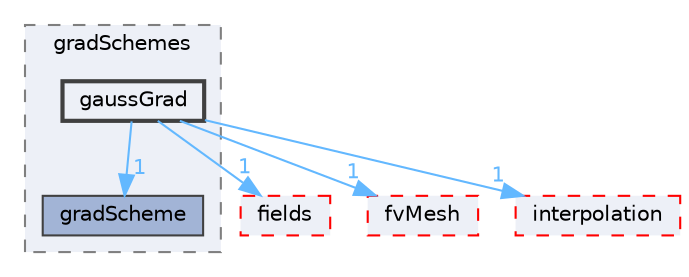 digraph "src/finiteVolume/finiteVolume/gradSchemes/gaussGrad"
{
 // LATEX_PDF_SIZE
  bgcolor="transparent";
  edge [fontname=Helvetica,fontsize=10,labelfontname=Helvetica,labelfontsize=10];
  node [fontname=Helvetica,fontsize=10,shape=box,height=0.2,width=0.4];
  compound=true
  subgraph clusterdir_211d73fd6015a334f4cd90c9fb88c421 {
    graph [ bgcolor="#edf0f7", pencolor="grey50", label="gradSchemes", fontname=Helvetica,fontsize=10 style="filled,dashed", URL="dir_211d73fd6015a334f4cd90c9fb88c421.html",tooltip=""]
  dir_34f6fdac462f96b744b53870896d634e [label="gradScheme", fillcolor="#a2b4d6", color="grey25", style="filled", URL="dir_34f6fdac462f96b744b53870896d634e.html",tooltip=""];
  dir_88d539e89933277658cec4fd08ce15b4 [label="gaussGrad", fillcolor="#edf0f7", color="grey25", style="filled,bold", URL="dir_88d539e89933277658cec4fd08ce15b4.html",tooltip=""];
  }
  dir_25ab4a83a983f7bb7a38b7f63bb141b7 [label="fields", fillcolor="#edf0f7", color="red", style="filled,dashed", URL="dir_25ab4a83a983f7bb7a38b7f63bb141b7.html",tooltip=""];
  dir_c382fa095c9c33d8673c0dd60aaef275 [label="fvMesh", fillcolor="#edf0f7", color="red", style="filled,dashed", URL="dir_c382fa095c9c33d8673c0dd60aaef275.html",tooltip=""];
  dir_a586eb954e2e5e74ecf6fe95a2457777 [label="interpolation", fillcolor="#edf0f7", color="red", style="filled,dashed", URL="dir_a586eb954e2e5e74ecf6fe95a2457777.html",tooltip=""];
  dir_88d539e89933277658cec4fd08ce15b4->dir_25ab4a83a983f7bb7a38b7f63bb141b7 [headlabel="1", labeldistance=1.5 headhref="dir_001595_001332.html" href="dir_001595_001332.html" color="steelblue1" fontcolor="steelblue1"];
  dir_88d539e89933277658cec4fd08ce15b4->dir_34f6fdac462f96b744b53870896d634e [headlabel="1", labeldistance=1.5 headhref="dir_001595_001670.html" href="dir_001595_001670.html" color="steelblue1" fontcolor="steelblue1"];
  dir_88d539e89933277658cec4fd08ce15b4->dir_a586eb954e2e5e74ecf6fe95a2457777 [headlabel="1", labeldistance=1.5 headhref="dir_001595_001923.html" href="dir_001595_001923.html" color="steelblue1" fontcolor="steelblue1"];
  dir_88d539e89933277658cec4fd08ce15b4->dir_c382fa095c9c33d8673c0dd60aaef275 [headlabel="1", labeldistance=1.5 headhref="dir_001595_001544.html" href="dir_001595_001544.html" color="steelblue1" fontcolor="steelblue1"];
}
